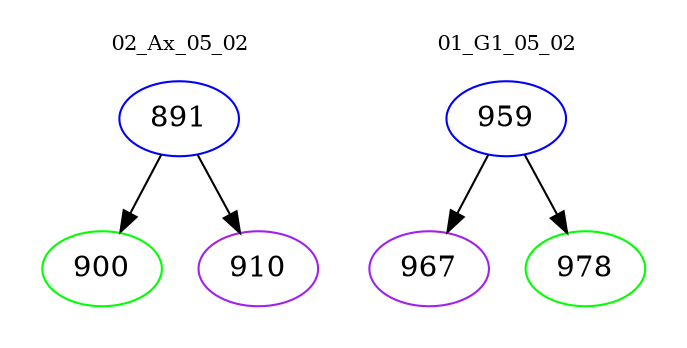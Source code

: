 digraph{
subgraph cluster_0 {
color = white
label = "02_Ax_05_02";
fontsize=10;
T0_891 [label="891", color="blue"]
T0_891 -> T0_900 [color="black"]
T0_900 [label="900", color="green"]
T0_891 -> T0_910 [color="black"]
T0_910 [label="910", color="purple"]
}
subgraph cluster_1 {
color = white
label = "01_G1_05_02";
fontsize=10;
T1_959 [label="959", color="blue"]
T1_959 -> T1_967 [color="black"]
T1_967 [label="967", color="purple"]
T1_959 -> T1_978 [color="black"]
T1_978 [label="978", color="green"]
}
}
